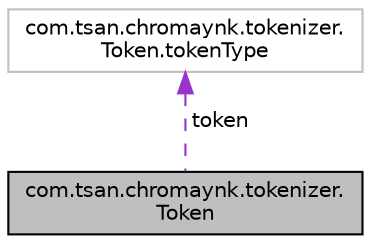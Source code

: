 digraph "com.tsan.chromaynk.tokenizer.Token"
{
 // LATEX_PDF_SIZE
  edge [fontname="Helvetica",fontsize="10",labelfontname="Helvetica",labelfontsize="10"];
  node [fontname="Helvetica",fontsize="10",shape=record];
  Node1 [label="com.tsan.chromaynk.tokenizer.\lToken",height=0.2,width=0.4,color="black", fillcolor="grey75", style="filled", fontcolor="black",tooltip=" "];
  Node2 -> Node1 [dir="back",color="darkorchid3",fontsize="10",style="dashed",label=" token" ];
  Node2 [label="com.tsan.chromaynk.tokenizer.\lToken.tokenType",height=0.2,width=0.4,color="grey75", fillcolor="white", style="filled",tooltip=" "];
}

